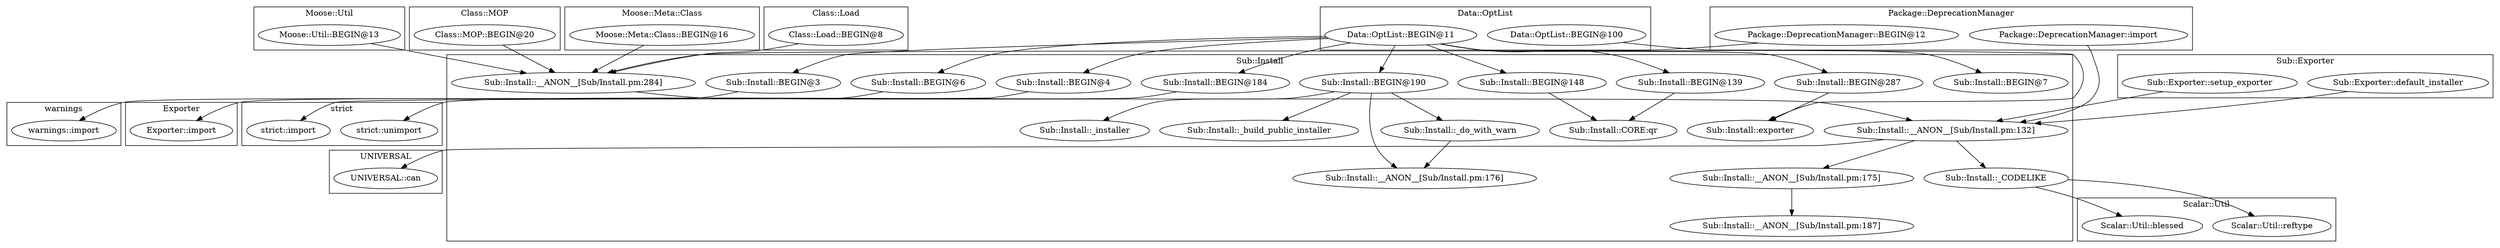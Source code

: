 digraph {
graph [overlap=false]
subgraph cluster_UNIVERSAL {
	label="UNIVERSAL";
	"UNIVERSAL::can";
}
subgraph cluster_Moose_Meta_Class {
	label="Moose::Meta::Class";
	"Moose::Meta::Class::BEGIN@16";
}
subgraph cluster_Class_Load {
	label="Class::Load";
	"Class::Load::BEGIN@8";
}
subgraph cluster_Exporter {
	label="Exporter";
	"Exporter::import";
}
subgraph cluster_Package_DeprecationManager {
	label="Package::DeprecationManager";
	"Package::DeprecationManager::import";
	"Package::DeprecationManager::BEGIN@12";
}
subgraph cluster_warnings {
	label="warnings";
	"warnings::import";
}
subgraph cluster_Data_OptList {
	label="Data::OptList";
	"Data::OptList::BEGIN@11";
	"Data::OptList::BEGIN@100";
}
subgraph cluster_Sub_Install {
	label="Sub::Install";
	"Sub::Install::__ANON__[Sub/Install.pm:176]";
	"Sub::Install::BEGIN@148";
	"Sub::Install::_installer";
	"Sub::Install::BEGIN@3";
	"Sub::Install::BEGIN@6";
	"Sub::Install::BEGIN@184";
	"Sub::Install::BEGIN@139";
	"Sub::Install::__ANON__[Sub/Install.pm:175]";
	"Sub::Install::_CODELIKE";
	"Sub::Install::__ANON__[Sub/Install.pm:284]";
	"Sub::Install::exporter";
	"Sub::Install::BEGIN@4";
	"Sub::Install::CORE:qr";
	"Sub::Install::_build_public_installer";
	"Sub::Install::BEGIN@287";
	"Sub::Install::__ANON__[Sub/Install.pm:187]";
	"Sub::Install::_do_with_warn";
	"Sub::Install::BEGIN@190";
	"Sub::Install::BEGIN@7";
	"Sub::Install::__ANON__[Sub/Install.pm:132]";
}
subgraph cluster_Scalar_Util {
	label="Scalar::Util";
	"Scalar::Util::reftype";
	"Scalar::Util::blessed";
}
subgraph cluster_Sub_Exporter {
	label="Sub::Exporter";
	"Sub::Exporter::default_installer";
	"Sub::Exporter::setup_exporter";
}
subgraph cluster_Moose_Util {
	label="Moose::Util";
	"Moose::Util::BEGIN@13";
}
subgraph cluster_strict {
	label="strict";
	"strict::import";
	"strict::unimport";
}
subgraph cluster_Class_MOP {
	label="Class::MOP";
	"Class::MOP::BEGIN@20";
}
"Sub::Install::BEGIN@6" -> "Exporter::import";
"Sub::Install::BEGIN@287" -> "Sub::Install::exporter";
"Data::OptList::BEGIN@100" -> "Sub::Install::exporter";
"Sub::Install::_CODELIKE" -> "Scalar::Util::blessed";
"Moose::Meta::Class::BEGIN@16" -> "Sub::Install::__ANON__[Sub/Install.pm:284]";
"Class::MOP::BEGIN@20" -> "Sub::Install::__ANON__[Sub/Install.pm:284]";
"Package::DeprecationManager::BEGIN@12" -> "Sub::Install::__ANON__[Sub/Install.pm:284]";
"Moose::Util::BEGIN@13" -> "Sub::Install::__ANON__[Sub/Install.pm:284]";
"Class::Load::BEGIN@8" -> "Sub::Install::__ANON__[Sub/Install.pm:284]";
"Data::OptList::BEGIN@11" -> "Sub::Install::BEGIN@190";
"Sub::Install::__ANON__[Sub/Install.pm:175]" -> "Sub::Install::__ANON__[Sub/Install.pm:187]";
"Sub::Install::BEGIN@190" -> "Sub::Install::_installer";
"Sub::Install::__ANON__[Sub/Install.pm:132]" -> "UNIVERSAL::can";
"Sub::Install::BEGIN@184" -> "strict::unimport";
"Sub::Install::__ANON__[Sub/Install.pm:132]" -> "Sub::Install::_CODELIKE";
"Sub::Install::BEGIN@3" -> "warnings::import";
"Data::OptList::BEGIN@11" -> "Sub::Install::BEGIN@7";
"Data::OptList::BEGIN@11" -> "Sub::Install::BEGIN@184";
"Sub::Install::BEGIN@190" -> "Sub::Install::_build_public_installer";
"Sub::Install::BEGIN@4" -> "strict::import";
"Sub::Install::__ANON__[Sub/Install.pm:284]" -> "Sub::Install::__ANON__[Sub/Install.pm:132]";
"Package::DeprecationManager::import" -> "Sub::Install::__ANON__[Sub/Install.pm:132]";
"Sub::Exporter::default_installer" -> "Sub::Install::__ANON__[Sub/Install.pm:132]";
"Sub::Exporter::setup_exporter" -> "Sub::Install::__ANON__[Sub/Install.pm:132]";
"Sub::Install::__ANON__[Sub/Install.pm:132]" -> "Sub::Install::__ANON__[Sub/Install.pm:175]";
"Data::OptList::BEGIN@11" -> "Sub::Install::BEGIN@4";
"Sub::Install::BEGIN@139" -> "Sub::Install::CORE:qr";
"Sub::Install::BEGIN@148" -> "Sub::Install::CORE:qr";
"Data::OptList::BEGIN@11" -> "Sub::Install::BEGIN@148";
"Sub::Install::_do_with_warn" -> "Sub::Install::__ANON__[Sub/Install.pm:176]";
"Sub::Install::BEGIN@190" -> "Sub::Install::__ANON__[Sub/Install.pm:176]";
"Data::OptList::BEGIN@11" -> "Sub::Install::BEGIN@287";
"Sub::Install::BEGIN@190" -> "Sub::Install::_do_with_warn";
"Sub::Install::_CODELIKE" -> "Scalar::Util::reftype";
"Data::OptList::BEGIN@11" -> "Sub::Install::BEGIN@3";
"Data::OptList::BEGIN@11" -> "Sub::Install::BEGIN@6";
"Data::OptList::BEGIN@11" -> "Sub::Install::BEGIN@139";
}
